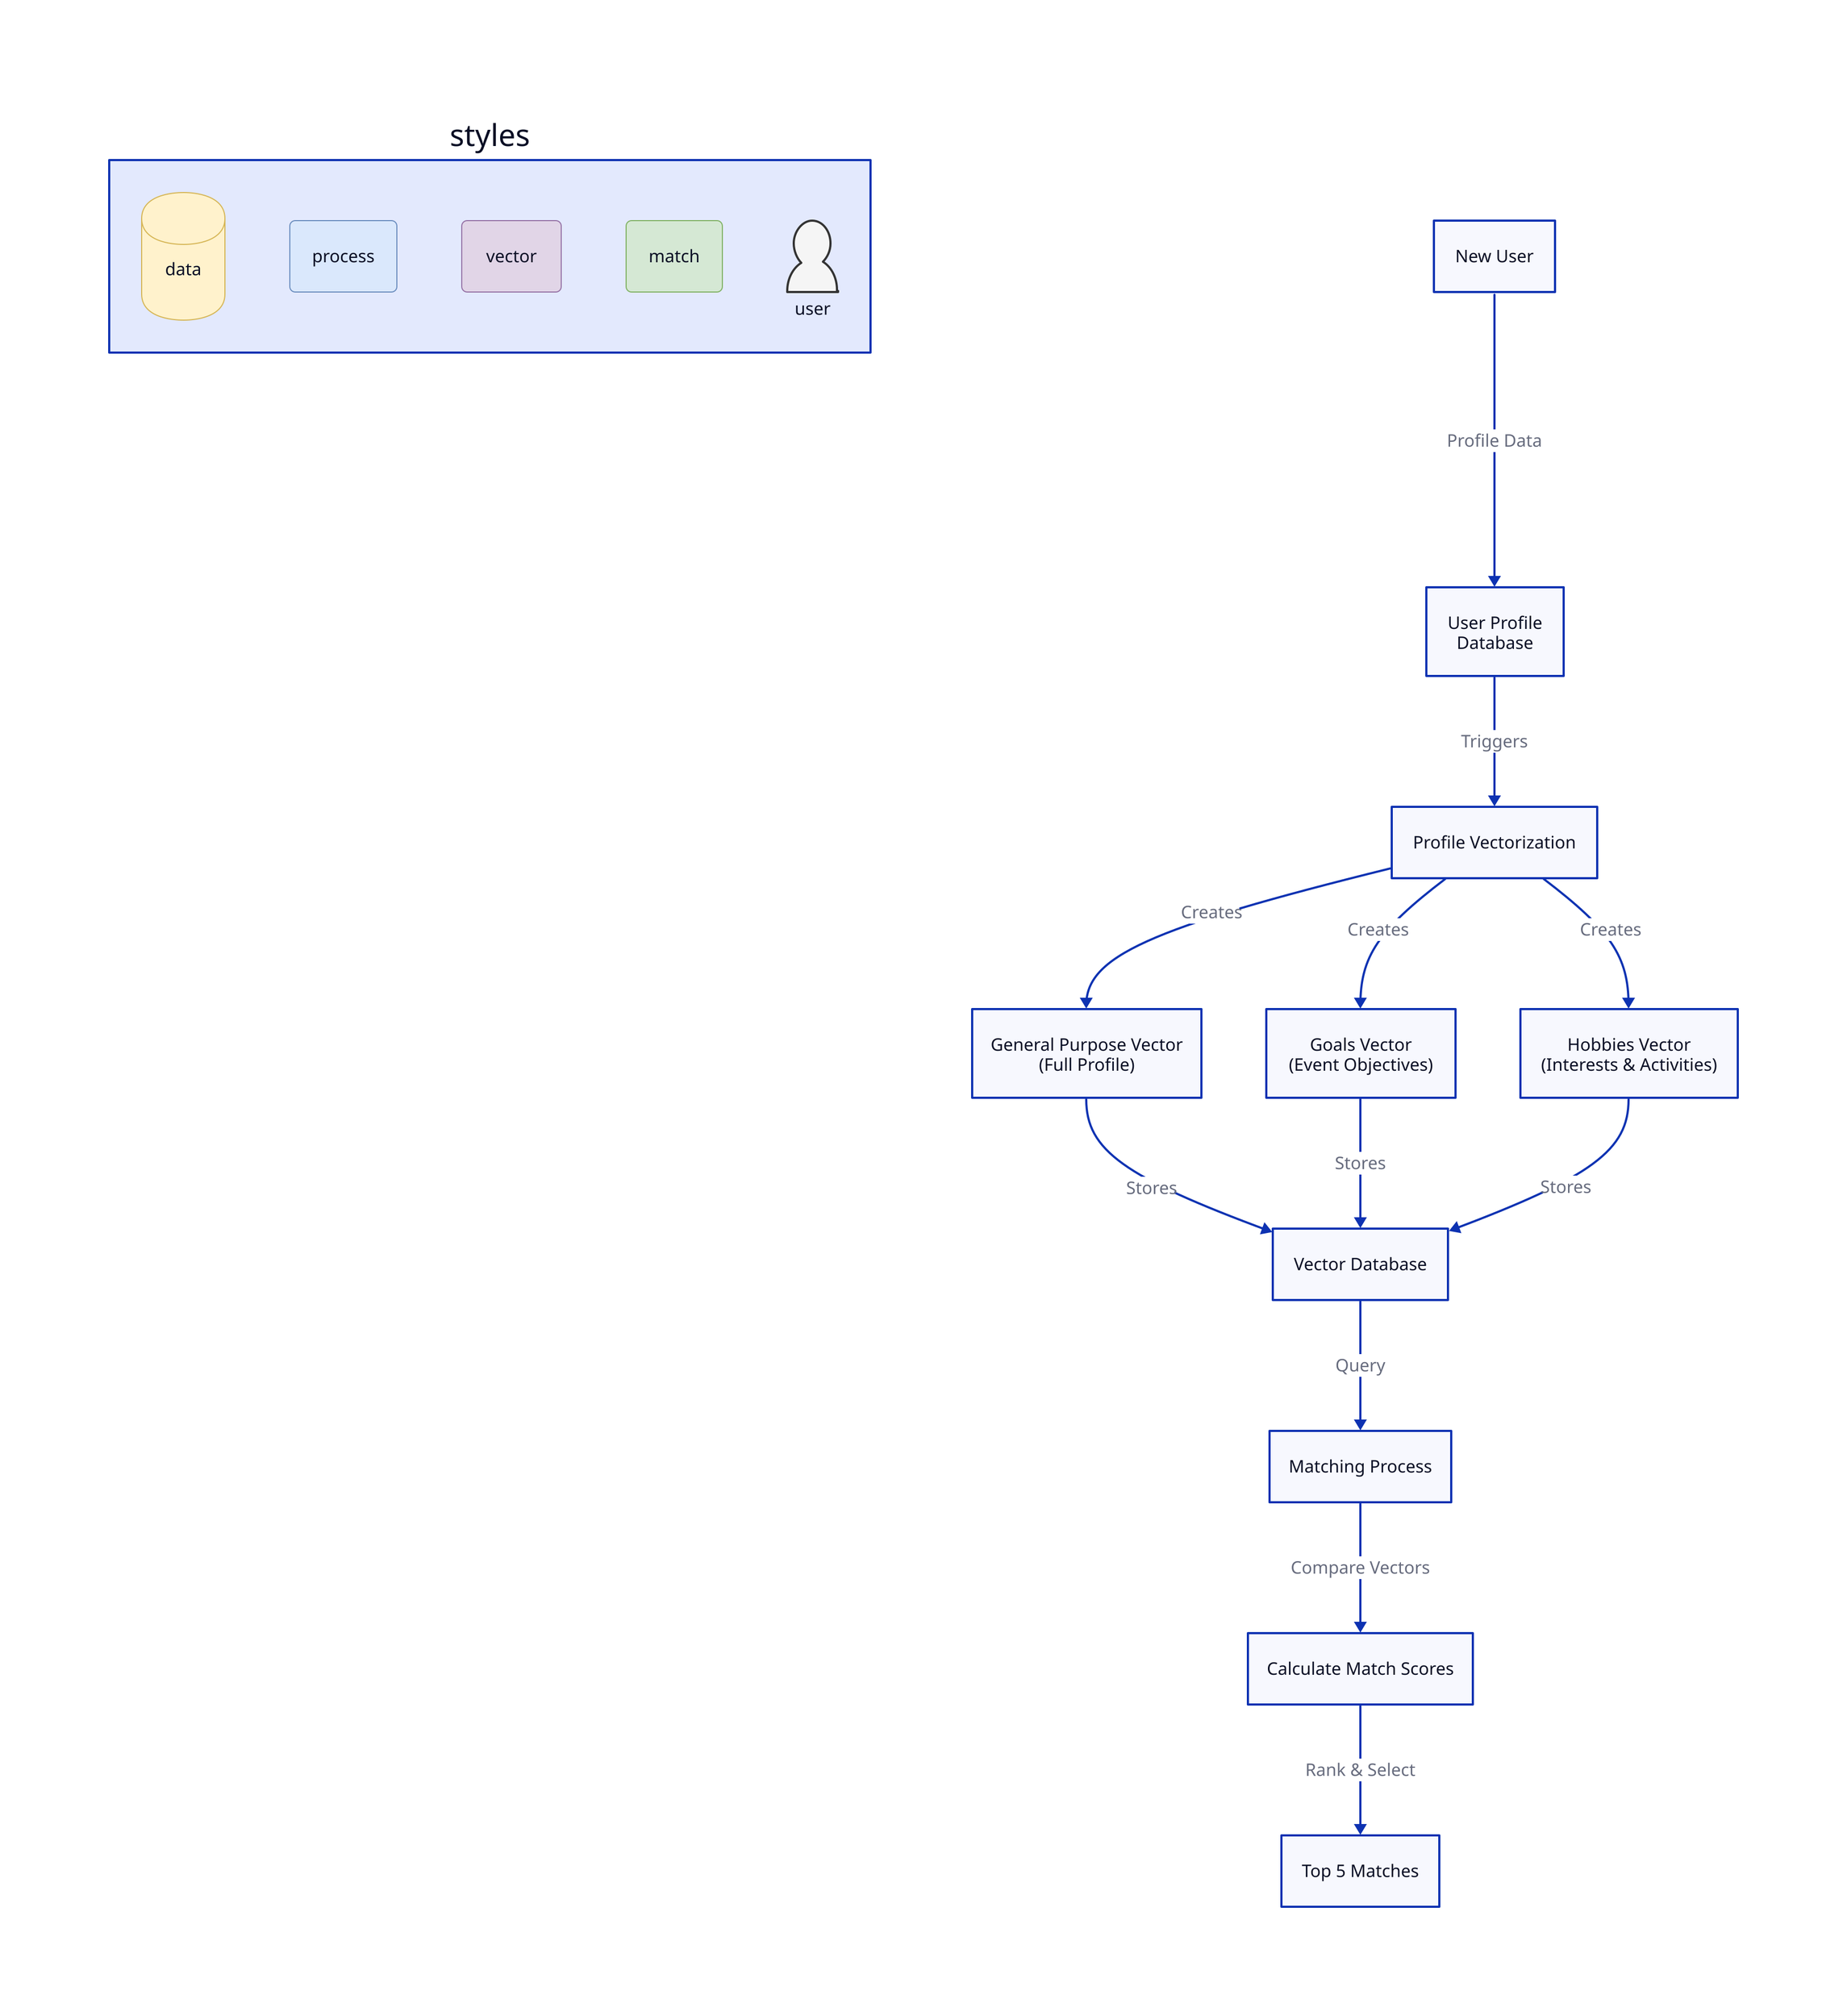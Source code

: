 # Matching Engine Flow
direction: down

# Define styles
styles: {
  data: {
    shape: cylinder
    style: {
      fill: "#fff2cc"
      stroke: "#d6b656"
      stroke-width: 1
    }
  }
  
  process: {
    shape: rectangle
    style: {
      fill: "#dae8fc"
      stroke: "#6c8ebf"
      stroke-width: 1
      border-radius: 5
    }
  }
  
  vector: {
    shape: rectangle
    style: {
      fill: "#e1d5e7"
      stroke: "#9673a6"
      stroke-width: 1
      border-radius: 5
    }
  }
  
  match: {
    shape: rectangle
    style: {
      fill: "#d5e8d4"
      stroke: "#82b366"
      stroke-width: 1
      border-radius: 5
    }
  }
  
  user: {
    shape: person
    style: {
      fill: "#f5f5f5"
      stroke: "#333"
      stroke-width: 2
    }
  }
}

# Define components
User: {
  class: user
  label: "New User"
}

UserProfile: {
  class: data
  label: "User Profile\nDatabase"
}

Vectorization: {
  class: process
  label: "Profile Vectorization"
}

GeneralVector: {
  class: vector
  label: "General Purpose Vector\n(Full Profile)"
}

GoalsVector: {
  class: vector
  label: "Goals Vector\n(Event Objectives)"
}

HobbiesVector: {
  class: vector
  label: "Hobbies Vector\n(Interests & Activities)"
}

VectorDB: {
  class: data
  label: "Vector Database"
}

MatchingProcess: {
  class: process
  label: "Matching Process"
}

ScoreCalculation: {
  class: process
  label: "Calculate Match Scores"
}

TopMatches: {
  class: match
  label: "Top 5 Matches"
}

# Define flow
User -> UserProfile: "Profile Data"
UserProfile -> Vectorization: "Triggers"
Vectorization -> GeneralVector: "Creates"
Vectorization -> GoalsVector: "Creates"
Vectorization -> HobbiesVector: "Creates"
GeneralVector -> VectorDB: "Stores"
GoalsVector -> VectorDB: "Stores"
HobbiesVector -> VectorDB: "Stores"
VectorDB -> MatchingProcess: "Query"
MatchingProcess -> ScoreCalculation: "Compare Vectors"
ScoreCalculation -> TopMatches: "Rank & Select"

# Add explanatory note
Note: |md
  ## Matching Process
  1. New user profile data is stored
  2. Profile triggers vectorization
  3. Profile is vectorized into multiple dimensions:
     - General purpose vector (full profile context)
     - Goals vector (event-specific objectives)
     - Hobbies vector (interests and activities)
  4. Vectors are stored for matching
  5. Matching process compares vectors to find best matches
|

Note.style: {
  fill: "#f5f5f5"
  stroke: "#333"
  stroke-width: 1
  border-radius: 5
} 